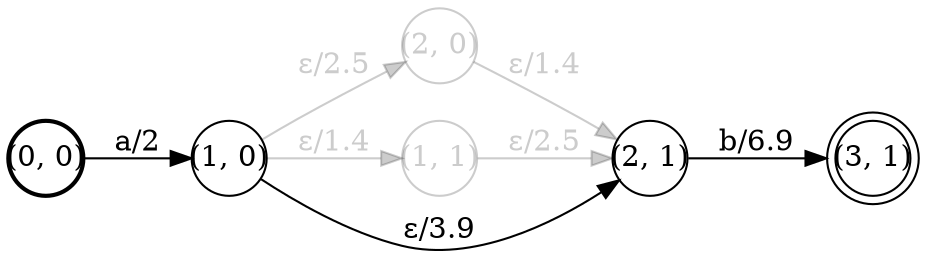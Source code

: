 digraph FST {
  margin = 0;
  rankdir = LR;
  label = "";
  center = 1;
  ranksep = "0.4";
  nodesep = "0.25";
  0 [label = "(0, 0)", shape = circle, penwidth = 2.0, fontsize = 14, height = 0.5, fixedsize = true];
  0 -> 1 [label = "a/2", fontsize = 14];
  1 [label = "(1, 0)", shape = circle, penwidth = 1.0, fontsize = 14, height = 0.5, fixedsize = true];
  1 -> 2 [label = "ε/2.5", fontsize = 14, color = "#00000033", fontcolor = "#00000033"];
  1 -> 3 [label = "ε/1.4", fontsize = 14, color = "#00000033", fontcolor = "#00000033"];
  1 -> 4 [label = "ε/3.9", fontsize = 14]
  2 [label = "(2, 0)", shape = circle, color = "#00000033", fontcolor = "#00000033", penwidth = 1.0, fontsize = 14, height = 0.5, fixedsize = true];
  2 -> 4 [label = "ε/1.4", fontsize = 14, color = "#00000033", fontcolor = "#00000033"];
  3 [label = "(1, 1)", shape = circle, color = "#00000033", fontcolor = "#00000033",  penwidth = 1.0, fontsize = 14, height = 0.5, fixedsize = true];
  3 -> 4 [label = "ε/2.5", fontsize = 14, color = "#00000033", fontcolor = "#00000033"];
  4 [label = "(2, 1)", shape = circle, penwidth = 1.0, fontsize = 14, height = 0.5, fixedsize = true];
  4 -> 5 [label = "b/6.9", fontsize = 14];
  5 [label = "(3, 1)", shape = doublecircle, penwidth = 1.0, fontsize = 14, height = 0.5, fixedsize = true];
}
